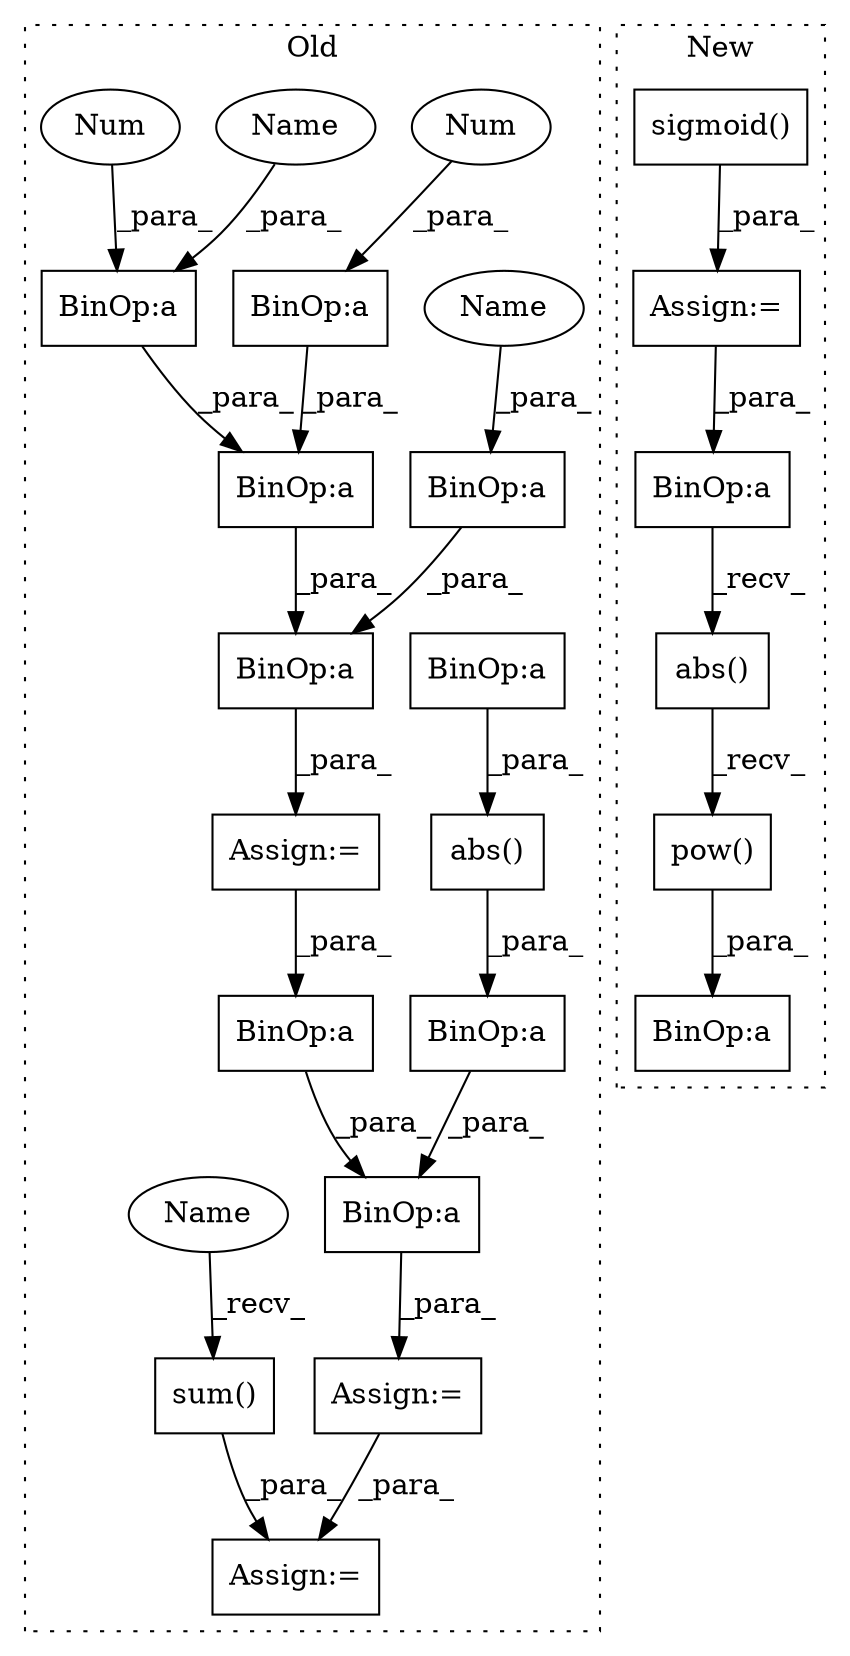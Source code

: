 digraph G {
subgraph cluster0 {
1 [label="abs()" a="75" s="807,835" l="10,1" shape="box"];
3 [label="BinOp:a" a="82" s="823" l="3" shape="box"];
4 [label="Assign:=" a="68" s="863" l="3" shape="box"];
6 [label="BinOp:a" a="82" s="724" l="3" shape="box"];
8 [label="BinOp:a" a="82" s="742" l="3" shape="box"];
9 [label="BinOp:a" a="82" s="764" l="3" shape="box"];
10 [label="BinOp:a" a="82" s="759" l="3" shape="box"];
11 [label="BinOp:a" a="82" s="870" l="18" shape="box"];
12 [label="BinOp:a" a="82" s="724" l="16" shape="box"];
13 [label="BinOp:a" a="82" s="836" l="4" shape="box"];
15 [label="BinOp:a" a="82" s="870" l="3" shape="box"];
17 [label="sum()" a="75" s="934" l="19" shape="box"];
18 [label="Num" a="76" s="763" l="1" shape="ellipse"];
19 [label="Num" a="76" s="741" l="1" shape="ellipse"];
20 [label="Assign:=" a="68" s="918" l="3" shape="box"];
22 [label="Assign:=" a="68" s="708" l="3" shape="box"];
23 [label="Name" a="87" s="711" l="13" shape="ellipse"];
24 [label="Name" a="87" s="745" l="13" shape="ellipse"];
25 [label="Name" a="87" s="934" l="13" shape="ellipse"];
label = "Old";
style="dotted";
}
subgraph cluster1 {
2 [label="abs()" a="75" s="519" l="29" shape="box"];
5 [label="pow()" a="75" s="519,563" l="34,1" shape="box"];
7 [label="BinOp:a" a="82" s="646" l="3" shape="box"];
14 [label="BinOp:a" a="82" s="526" l="3" shape="box"];
16 [label="sigmoid()" a="75" s="443" l="14" shape="box"];
21 [label="Assign:=" a="68" s="440" l="3" shape="box"];
label = "New";
style="dotted";
}
1 -> 13 [label="_para_"];
2 -> 5 [label="_recv_"];
3 -> 1 [label="_para_"];
4 -> 20 [label="_para_"];
5 -> 7 [label="_para_"];
6 -> 12 [label="_para_"];
8 -> 10 [label="_para_"];
9 -> 10 [label="_para_"];
10 -> 12 [label="_para_"];
11 -> 4 [label="_para_"];
12 -> 22 [label="_para_"];
13 -> 11 [label="_para_"];
14 -> 2 [label="_recv_"];
15 -> 11 [label="_para_"];
16 -> 21 [label="_para_"];
17 -> 20 [label="_para_"];
18 -> 9 [label="_para_"];
19 -> 8 [label="_para_"];
21 -> 14 [label="_para_"];
22 -> 15 [label="_para_"];
23 -> 6 [label="_para_"];
24 -> 8 [label="_para_"];
25 -> 17 [label="_recv_"];
}